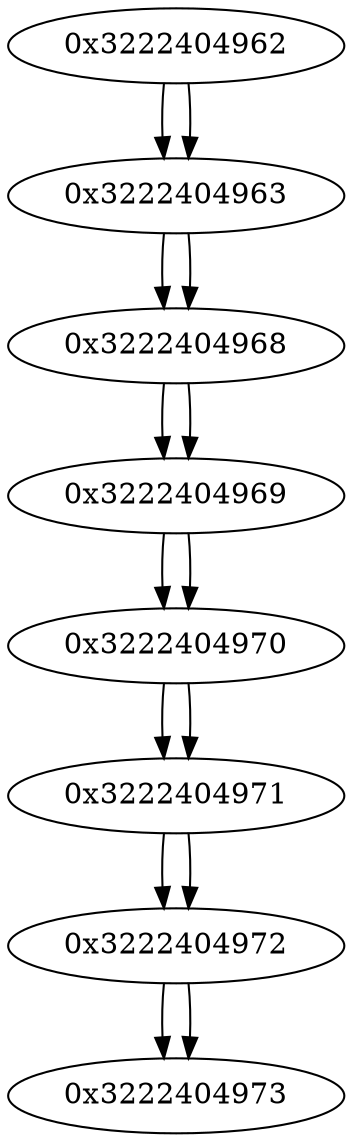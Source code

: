 digraph G{
/* nodes */
  n1 [label="0x3222404962"]
  n2 [label="0x3222404963"]
  n3 [label="0x3222404968"]
  n4 [label="0x3222404969"]
  n5 [label="0x3222404970"]
  n6 [label="0x3222404971"]
  n7 [label="0x3222404972"]
  n8 [label="0x3222404973"]
/* edges */
n1 -> n2;
n2 -> n3;
n1 -> n2;
n3 -> n4;
n2 -> n3;
n4 -> n5;
n3 -> n4;
n5 -> n6;
n4 -> n5;
n6 -> n7;
n5 -> n6;
n7 -> n8;
n6 -> n7;
n7 -> n8;
}
